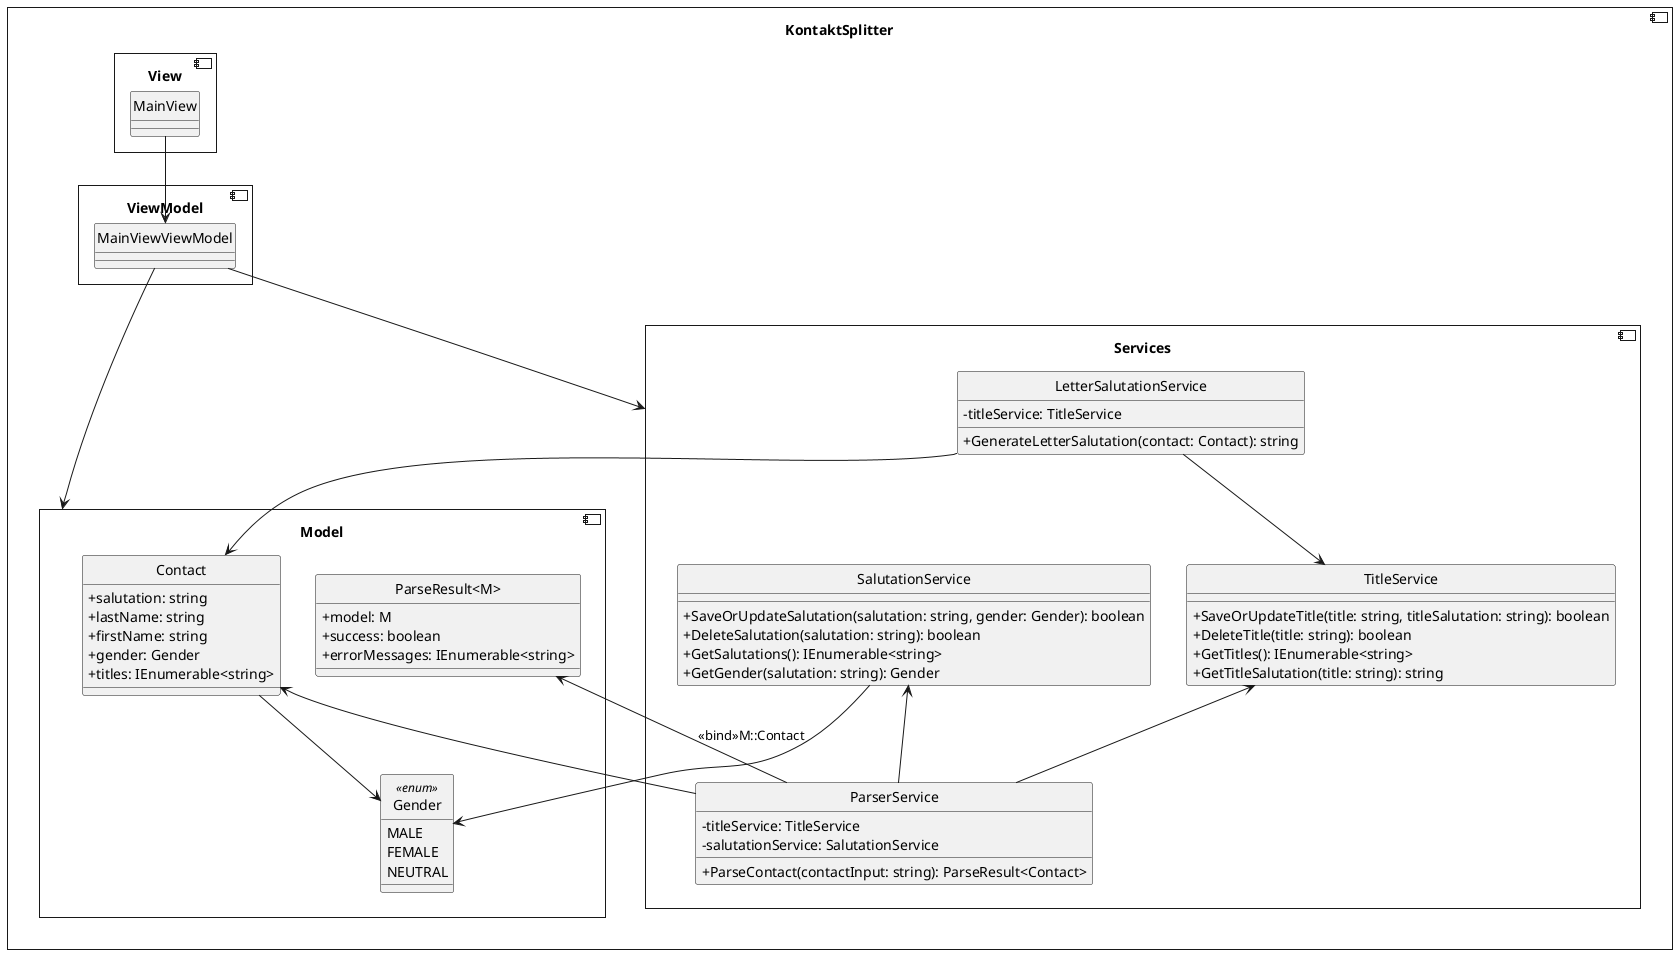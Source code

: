 @startuml Architektur_Grob
skinparam Style strictuml
skinparam genericDisplay old
skinparam classAttributeIconSize 0
skinparam monochrome true

component KontaktSplitter{

    component View{
        class MainView
    }

    component ViewModel{
        class MainViewViewModel{
            'ToDo Bindings
        }
    }

    component Model{
        class Contact{
            +salutation: string
            +lastName: string
            +firstName: string
            +gender: Gender
            +titles: IEnumerable<string>
        }

        class ParseResult<M>{
            +model: M
            +success: boolean
            +errorMessages: IEnumerable<string>
        }

        enum Gender<<enum>>{
            MALE
            FEMALE
            NEUTRAL
        }
    }

    component Services{
        class TitleService{
            +SaveOrUpdateTitle(title: string, titleSalutation: string): boolean
            +DeleteTitle(title: string): boolean
            +GetTitles(): IEnumerable<string>
            +GetTitleSalutation(title: string): string
        }

        class SalutationService{
            +SaveOrUpdateSalutation(salutation: string, gender: Gender): boolean
            +DeleteSalutation(salutation: string): boolean
            +GetSalutations(): IEnumerable<string>
            +GetGender(salutation: string): Gender
        }

        class ParserService{
            -titleService: TitleService
            -salutationService: SalutationService
            +ParseContact(contactInput: string): ParseResult<Contact>
        }
        
        class LetterSalutationService{
            -titleService: TitleService
            +GenerateLetterSalutation(contact: Contact): string
        }
    }
}



MainView --> MainViewViewModel

'MainViewViewModel --> ParserService
'MainViewViewModel --> LetterSalutationService
'MainViewViewModel --> Contact
'MainViewViewModel --> TitleService
'MainViewViewModel --> SalutationService
MainViewViewModel --> Model
MainViewViewModel --> Services

LetterSalutationService --> TitleService
LetterSalutationService --> Contact

TitleService <-- ParserService
SalutationService <-- ParserService
Contact <-- ParserService
ParseResult <-- ParserService:<<bind>>M::Contact

SalutationService --> Gender

Contact --> Gender

@enduml